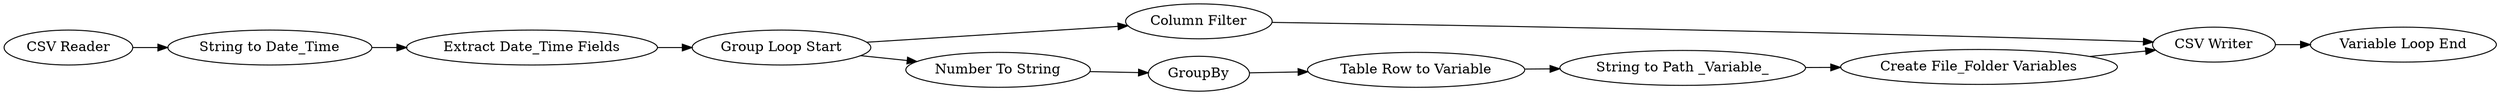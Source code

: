 digraph {
	21 -> 10
	12 -> 23
	10 -> 24
	25 -> 8
	5 -> 11
	1 -> 26
	23 -> 25
	24 -> 25
	27 -> 5
	26 -> 21
	11 -> 12
	10 -> 27
	5 [label=GroupBy]
	24 [label="Column Filter"]
	27 [label="Number To String"]
	1 [label="CSV Reader"]
	11 [label="Table Row to Variable"]
	26 [label="String to Date_Time"]
	23 [label="Create File_Folder Variables"]
	21 [label="Extract Date_Time Fields"]
	8 [label="Variable Loop End"]
	25 [label="CSV Writer"]
	12 [label="String to Path _Variable_"]
	10 [label="Group Loop Start"]
	rankdir=LR
}
